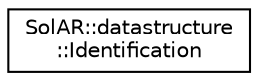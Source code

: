 digraph "Graphical Class Hierarchy"
{
  edge [fontname="Helvetica",fontsize="10",labelfontname="Helvetica",labelfontsize="10"];
  node [fontname="Helvetica",fontsize="10",shape=record];
  rankdir="LR";
  Node0 [label="SolAR::datastructure\l::Identification",height=0.2,width=0.4,color="black", fillcolor="white", style="filled",URL="$class_sol_a_r_1_1datastructure_1_1_identification.html",tooltip="This component includes identification informations specified a map. "];
}
